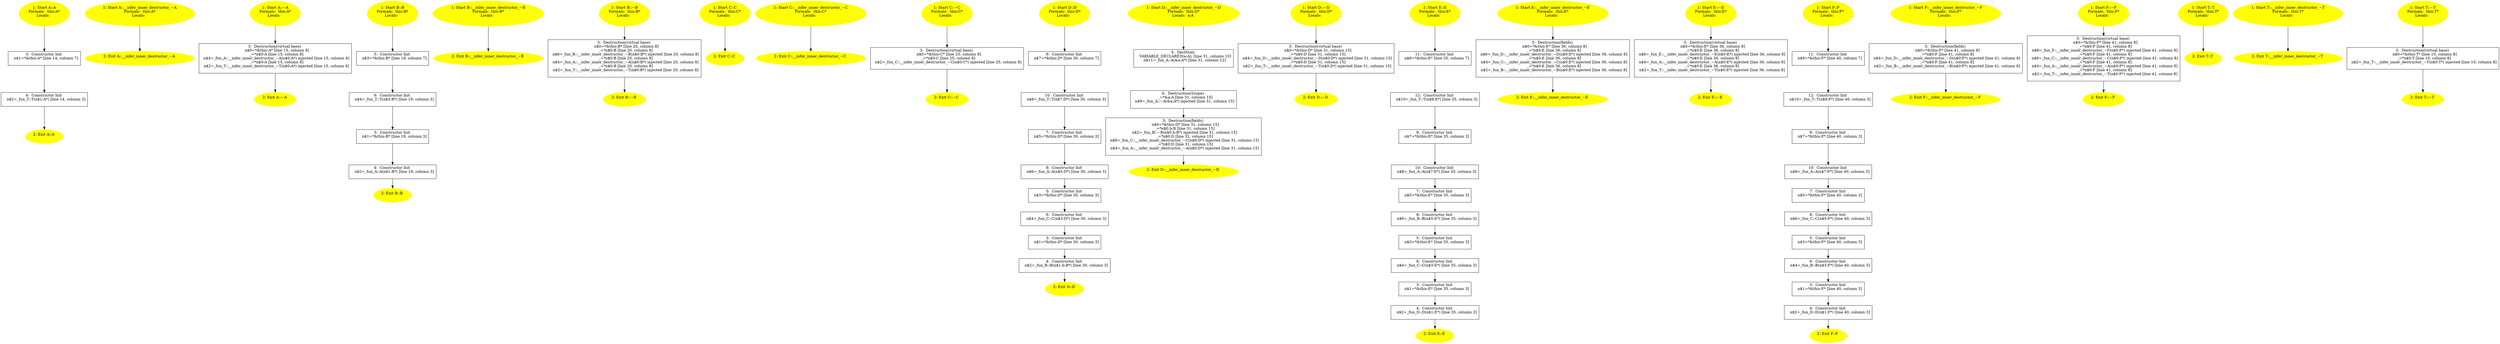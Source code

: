 /* @generated */
digraph cfg {
"A#A#{16649858826465904026}.401b4dff8916881d_1" [label="1: Start A::A\nFormals:  this:A*\nLocals:  \n  " color=yellow style=filled]
	

	 "A#A#{16649858826465904026}.401b4dff8916881d_1" -> "A#A#{16649858826465904026}.401b4dff8916881d_3" ;
"A#A#{16649858826465904026}.401b4dff8916881d_2" [label="2: Exit A::A \n  " color=yellow style=filled]
	

"A#A#{16649858826465904026}.401b4dff8916881d_3" [label="3:  Constructor Init \n   n$1=*&this:A* [line 14, column 7]\n " shape="box"]
	

	 "A#A#{16649858826465904026}.401b4dff8916881d_3" -> "A#A#{16649858826465904026}.401b4dff8916881d_4" ;
"A#A#{16649858826465904026}.401b4dff8916881d_4" [label="4:  Constructor Init \n   n$2=_fun_T::T(n$1:A*) [line 14, column 3]\n " shape="box"]
	

	 "A#A#{16649858826465904026}.401b4dff8916881d_4" -> "A#A#{16649858826465904026}.401b4dff8916881d_2" ;
"__infer_inner_destructor_~A#A#(66.afef2f12d7064cc4_1" [label="1: Start A::__infer_inner_destructor_~A\nFormals:  this:A*\nLocals:  \n  " color=yellow style=filled]
	

	 "__infer_inner_destructor_~A#A#(66.afef2f12d7064cc4_1" -> "__infer_inner_destructor_~A#A#(66.afef2f12d7064cc4_2" ;
"__infer_inner_destructor_~A#A#(66.afef2f12d7064cc4_2" [label="2: Exit A::__infer_inner_destructor_~A \n  " color=yellow style=filled]
	

"~A#A#(6691652126532499765).19ead045660e733f_1" [label="1: Start A::~A\nFormals:  this:A*\nLocals:  \n  " color=yellow style=filled]
	

	 "~A#A#(6691652126532499765).19ead045660e733f_1" -> "~A#A#(6691652126532499765).19ead045660e733f_3" ;
"~A#A#(6691652126532499765).19ead045660e733f_2" [label="2: Exit A::~A \n  " color=yellow style=filled]
	

"~A#A#(6691652126532499765).19ead045660e733f_3" [label="3:  Destruction(virtual base) \n   n$0=*&this:A* [line 15, column 8]\n  _=*n$0:A [line 15, column 8]\n  n$4=_fun_A::__infer_inner_destructor_~A(n$0:A*) injected [line 15, column 8]\n  _=*n$0:A [line 15, column 8]\n  n$2=_fun_T::__infer_inner_destructor_~T(n$0:A*) injected [line 15, column 8]\n " shape="box"]
	

	 "~A#A#(6691652126532499765).19ead045660e733f_3" -> "~A#A#(6691652126532499765).19ead045660e733f_2" ;
"B#B#{8928078380412315851}.724833206444e292_1" [label="1: Start B::B\nFormals:  this:B*\nLocals:  \n  " color=yellow style=filled]
	

	 "B#B#{8928078380412315851}.724833206444e292_1" -> "B#B#{8928078380412315851}.724833206444e292_5" ;
"B#B#{8928078380412315851}.724833206444e292_2" [label="2: Exit B::B \n  " color=yellow style=filled]
	

"B#B#{8928078380412315851}.724833206444e292_3" [label="3:  Constructor Init \n   n$1=*&this:B* [line 19, column 3]\n " shape="box"]
	

	 "B#B#{8928078380412315851}.724833206444e292_3" -> "B#B#{8928078380412315851}.724833206444e292_4" ;
"B#B#{8928078380412315851}.724833206444e292_4" [label="4:  Constructor Init \n   n$2=_fun_A::A(n$1:B*) [line 19, column 3]\n " shape="box"]
	

	 "B#B#{8928078380412315851}.724833206444e292_4" -> "B#B#{8928078380412315851}.724833206444e292_2" ;
"B#B#{8928078380412315851}.724833206444e292_5" [label="5:  Constructor Init \n   n$3=*&this:B* [line 19, column 7]\n " shape="box"]
	

	 "B#B#{8928078380412315851}.724833206444e292_5" -> "B#B#{8928078380412315851}.724833206444e292_6" ;
"B#B#{8928078380412315851}.724833206444e292_6" [label="6:  Constructor Init \n   n$4=_fun_T::T(n$3:B*) [line 19, column 3]\n " shape="box"]
	

	 "B#B#{8928078380412315851}.724833206444e292_6" -> "B#B#{8928078380412315851}.724833206444e292_3" ;
"__infer_inner_destructor_~B#B#(66.0eaac84399186c54_1" [label="1: Start B::__infer_inner_destructor_~B\nFormals:  this:B*\nLocals:  \n  " color=yellow style=filled]
	

	 "__infer_inner_destructor_~B#B#(66.0eaac84399186c54_1" -> "__infer_inner_destructor_~B#B#(66.0eaac84399186c54_2" ;
"__infer_inner_destructor_~B#B#(66.0eaac84399186c54_2" [label="2: Exit B::__infer_inner_destructor_~B \n  " color=yellow style=filled]
	

"~B#B#(6627935060446176348).797bf4e3099d233e_1" [label="1: Start B::~B\nFormals:  this:B*\nLocals:  \n  " color=yellow style=filled]
	

	 "~B#B#(6627935060446176348).797bf4e3099d233e_1" -> "~B#B#(6627935060446176348).797bf4e3099d233e_3" ;
"~B#B#(6627935060446176348).797bf4e3099d233e_2" [label="2: Exit B::~B \n  " color=yellow style=filled]
	

"~B#B#(6627935060446176348).797bf4e3099d233e_3" [label="3:  Destruction(virtual base) \n   n$0=*&this:B* [line 20, column 8]\n  _=*n$0:B [line 20, column 8]\n  n$6=_fun_B::__infer_inner_destructor_~B(n$0:B*) injected [line 20, column 8]\n  _=*n$0:B [line 20, column 8]\n  n$4=_fun_A::__infer_inner_destructor_~A(n$0:B*) injected [line 20, column 8]\n  _=*n$0:B [line 20, column 8]\n  n$2=_fun_T::__infer_inner_destructor_~T(n$0:B*) injected [line 20, column 8]\n " shape="box"]
	

	 "~B#B#(6627935060446176348).797bf4e3099d233e_3" -> "~B#B#(6627935060446176348).797bf4e3099d233e_2" ;
"C#C#{5244587546945854124}.35ff4f7dadbc80d1_1" [label="1: Start C::C\nFormals:  this:C*\nLocals:  \n  " color=yellow style=filled]
	

	 "C#C#{5244587546945854124}.35ff4f7dadbc80d1_1" -> "C#C#{5244587546945854124}.35ff4f7dadbc80d1_2" ;
"C#C#{5244587546945854124}.35ff4f7dadbc80d1_2" [label="2: Exit C::C \n  " color=yellow style=filled]
	

"__infer_inner_destructor_~C#C#(74.436af5c75e9d451b_1" [label="1: Start C::__infer_inner_destructor_~C\nFormals:  this:C*\nLocals:  \n  " color=yellow style=filled]
	

	 "__infer_inner_destructor_~C#C#(74.436af5c75e9d451b_1" -> "__infer_inner_destructor_~C#C#(74.436af5c75e9d451b_2" ;
"__infer_inner_destructor_~C#C#(74.436af5c75e9d451b_2" [label="2: Exit C::__infer_inner_destructor_~C \n  " color=yellow style=filled]
	

"~C#C#(7422570726995459483).abd241927cbcfbab_1" [label="1: Start C::~C\nFormals:  this:C*\nLocals:  \n  " color=yellow style=filled]
	

	 "~C#C#(7422570726995459483).abd241927cbcfbab_1" -> "~C#C#(7422570726995459483).abd241927cbcfbab_3" ;
"~C#C#(7422570726995459483).abd241927cbcfbab_2" [label="2: Exit C::~C \n  " color=yellow style=filled]
	

"~C#C#(7422570726995459483).abd241927cbcfbab_3" [label="3:  Destruction(virtual base) \n   n$0=*&this:C* [line 25, column 8]\n  _=*n$0:C [line 25, column 8]\n  n$2=_fun_C::__infer_inner_destructor_~C(n$0:C*) injected [line 25, column 8]\n " shape="box"]
	

	 "~C#C#(7422570726995459483).abd241927cbcfbab_3" -> "~C#C#(7422570726995459483).abd241927cbcfbab_2" ;
"D#D#{15354926930948875645}.d9099b8b7573ccbc_1" [label="1: Start D::D\nFormals:  this:D*\nLocals:  \n  " color=yellow style=filled]
	

	 "D#D#{15354926930948875645}.d9099b8b7573ccbc_1" -> "D#D#{15354926930948875645}.d9099b8b7573ccbc_9" ;
"D#D#{15354926930948875645}.d9099b8b7573ccbc_2" [label="2: Exit D::D \n  " color=yellow style=filled]
	

"D#D#{15354926930948875645}.d9099b8b7573ccbc_3" [label="3:  Constructor Init \n   n$1=*&this:D* [line 30, column 3]\n " shape="box"]
	

	 "D#D#{15354926930948875645}.d9099b8b7573ccbc_3" -> "D#D#{15354926930948875645}.d9099b8b7573ccbc_4" ;
"D#D#{15354926930948875645}.d9099b8b7573ccbc_4" [label="4:  Constructor Init \n   n$2=_fun_B::B(n$1.b:B*) [line 30, column 3]\n " shape="box"]
	

	 "D#D#{15354926930948875645}.d9099b8b7573ccbc_4" -> "D#D#{15354926930948875645}.d9099b8b7573ccbc_2" ;
"D#D#{15354926930948875645}.d9099b8b7573ccbc_5" [label="5:  Constructor Init \n   n$3=*&this:D* [line 30, column 3]\n " shape="box"]
	

	 "D#D#{15354926930948875645}.d9099b8b7573ccbc_5" -> "D#D#{15354926930948875645}.d9099b8b7573ccbc_6" ;
"D#D#{15354926930948875645}.d9099b8b7573ccbc_6" [label="6:  Constructor Init \n   n$4=_fun_C::C(n$3:D*) [line 30, column 3]\n " shape="box"]
	

	 "D#D#{15354926930948875645}.d9099b8b7573ccbc_6" -> "D#D#{15354926930948875645}.d9099b8b7573ccbc_3" ;
"D#D#{15354926930948875645}.d9099b8b7573ccbc_7" [label="7:  Constructor Init \n   n$5=*&this:D* [line 30, column 3]\n " shape="box"]
	

	 "D#D#{15354926930948875645}.d9099b8b7573ccbc_7" -> "D#D#{15354926930948875645}.d9099b8b7573ccbc_8" ;
"D#D#{15354926930948875645}.d9099b8b7573ccbc_8" [label="8:  Constructor Init \n   n$6=_fun_A::A(n$5:D*) [line 30, column 3]\n " shape="box"]
	

	 "D#D#{15354926930948875645}.d9099b8b7573ccbc_8" -> "D#D#{15354926930948875645}.d9099b8b7573ccbc_5" ;
"D#D#{15354926930948875645}.d9099b8b7573ccbc_9" [label="9:  Constructor Init \n   n$7=*&this:D* [line 30, column 7]\n " shape="box"]
	

	 "D#D#{15354926930948875645}.d9099b8b7573ccbc_9" -> "D#D#{15354926930948875645}.d9099b8b7573ccbc_10" ;
"D#D#{15354926930948875645}.d9099b8b7573ccbc_10" [label="10:  Constructor Init \n   n$8=_fun_T::T(n$7:D*) [line 30, column 3]\n " shape="box"]
	

	 "D#D#{15354926930948875645}.d9099b8b7573ccbc_10" -> "D#D#{15354926930948875645}.d9099b8b7573ccbc_7" ;
"__infer_inner_destructor_~D#D#(68.16de56fdd2396d9f_1" [label="1: Start D::__infer_inner_destructor_~D\nFormals:  this:D*\nLocals:  a:A \n  " color=yellow style=filled]
	

	 "__infer_inner_destructor_~D#D#(68.16de56fdd2396d9f_1" -> "__infer_inner_destructor_~D#D#(68.16de56fdd2396d9f_5" ;
"__infer_inner_destructor_~D#D#(68.16de56fdd2396d9f_2" [label="2: Exit D::__infer_inner_destructor_~D \n  " color=yellow style=filled]
	

"__infer_inner_destructor_~D#D#(68.16de56fdd2396d9f_3" [label="3:  Destruction(fields) \n   n$0=*&this:D* [line 31, column 15]\n  _=*n$0.b:B [line 31, column 15]\n  n$2=_fun_B::~B(n$0.b:B*) injected [line 31, column 15]\n  _=*n$0:D [line 31, column 15]\n  n$6=_fun_C::__infer_inner_destructor_~C(n$0:D*) injected [line 31, column 15]\n  _=*n$0:D [line 31, column 15]\n  n$4=_fun_A::__infer_inner_destructor_~A(n$0:D*) injected [line 31, column 15]\n " shape="box"]
	

	 "__infer_inner_destructor_~D#D#(68.16de56fdd2396d9f_3" -> "__infer_inner_destructor_~D#D#(68.16de56fdd2396d9f_2" ;
"__infer_inner_destructor_~D#D#(68.16de56fdd2396d9f_4" [label="4:  Destruction(Scope) \n   _=*&a:A [line 31, column 15]\n  n$9=_fun_A::~A(&a:A*) injected [line 31, column 15]\n " shape="box"]
	

	 "__infer_inner_destructor_~D#D#(68.16de56fdd2396d9f_4" -> "__infer_inner_destructor_~D#D#(68.16de56fdd2396d9f_3" ;
"__infer_inner_destructor_~D#D#(68.16de56fdd2396d9f_5" [label="5:  DeclStmt \n   VARIABLE_DECLARED(a:A); [line 31, column 10]\n  n$11=_fun_A::A(&a:A*) [line 31, column 12]\n " shape="box"]
	

	 "__infer_inner_destructor_~D#D#(68.16de56fdd2396d9f_5" -> "__infer_inner_destructor_~D#D#(68.16de56fdd2396d9f_4" ;
"~D#D#(6866635847777447554).8f21d230aff741aa_1" [label="1: Start D::~D\nFormals:  this:D*\nLocals:  \n  " color=yellow style=filled]
	

	 "~D#D#(6866635847777447554).8f21d230aff741aa_1" -> "~D#D#(6866635847777447554).8f21d230aff741aa_3" ;
"~D#D#(6866635847777447554).8f21d230aff741aa_2" [label="2: Exit D::~D \n  " color=yellow style=filled]
	

"~D#D#(6866635847777447554).8f21d230aff741aa_3" [label="3:  Destruction(virtual base) \n   n$0=*&this:D* [line 31, column 15]\n  _=*n$0:D [line 31, column 15]\n  n$4=_fun_D::__infer_inner_destructor_~D(n$0:D*) injected [line 31, column 15]\n  _=*n$0:D [line 31, column 15]\n  n$2=_fun_T::__infer_inner_destructor_~T(n$0:D*) injected [line 31, column 15]\n " shape="box"]
	

	 "~D#D#(6866635847777447554).8f21d230aff741aa_3" -> "~D#D#(6866635847777447554).8f21d230aff741aa_2" ;
"E#E#{9756747202958380830}.7c9a7789a6b3c0dc_1" [label="1: Start E::E\nFormals:  this:E*\nLocals:  \n  " color=yellow style=filled]
	

	 "E#E#{9756747202958380830}.7c9a7789a6b3c0dc_1" -> "E#E#{9756747202958380830}.7c9a7789a6b3c0dc_11" ;
"E#E#{9756747202958380830}.7c9a7789a6b3c0dc_2" [label="2: Exit E::E \n  " color=yellow style=filled]
	

"E#E#{9756747202958380830}.7c9a7789a6b3c0dc_3" [label="3:  Constructor Init \n   n$1=*&this:E* [line 35, column 3]\n " shape="box"]
	

	 "E#E#{9756747202958380830}.7c9a7789a6b3c0dc_3" -> "E#E#{9756747202958380830}.7c9a7789a6b3c0dc_4" ;
"E#E#{9756747202958380830}.7c9a7789a6b3c0dc_4" [label="4:  Constructor Init \n   n$2=_fun_D::D(n$1:E*) [line 35, column 3]\n " shape="box"]
	

	 "E#E#{9756747202958380830}.7c9a7789a6b3c0dc_4" -> "E#E#{9756747202958380830}.7c9a7789a6b3c0dc_2" ;
"E#E#{9756747202958380830}.7c9a7789a6b3c0dc_5" [label="5:  Constructor Init \n   n$3=*&this:E* [line 35, column 3]\n " shape="box"]
	

	 "E#E#{9756747202958380830}.7c9a7789a6b3c0dc_5" -> "E#E#{9756747202958380830}.7c9a7789a6b3c0dc_6" ;
"E#E#{9756747202958380830}.7c9a7789a6b3c0dc_6" [label="6:  Constructor Init \n   n$4=_fun_C::C(n$3:E*) [line 35, column 3]\n " shape="box"]
	

	 "E#E#{9756747202958380830}.7c9a7789a6b3c0dc_6" -> "E#E#{9756747202958380830}.7c9a7789a6b3c0dc_3" ;
"E#E#{9756747202958380830}.7c9a7789a6b3c0dc_7" [label="7:  Constructor Init \n   n$5=*&this:E* [line 35, column 3]\n " shape="box"]
	

	 "E#E#{9756747202958380830}.7c9a7789a6b3c0dc_7" -> "E#E#{9756747202958380830}.7c9a7789a6b3c0dc_8" ;
"E#E#{9756747202958380830}.7c9a7789a6b3c0dc_8" [label="8:  Constructor Init \n   n$6=_fun_B::B(n$5:E*) [line 35, column 3]\n " shape="box"]
	

	 "E#E#{9756747202958380830}.7c9a7789a6b3c0dc_8" -> "E#E#{9756747202958380830}.7c9a7789a6b3c0dc_5" ;
"E#E#{9756747202958380830}.7c9a7789a6b3c0dc_9" [label="9:  Constructor Init \n   n$7=*&this:E* [line 35, column 3]\n " shape="box"]
	

	 "E#E#{9756747202958380830}.7c9a7789a6b3c0dc_9" -> "E#E#{9756747202958380830}.7c9a7789a6b3c0dc_10" ;
"E#E#{9756747202958380830}.7c9a7789a6b3c0dc_10" [label="10:  Constructor Init \n   n$8=_fun_A::A(n$7:E*) [line 35, column 3]\n " shape="box"]
	

	 "E#E#{9756747202958380830}.7c9a7789a6b3c0dc_10" -> "E#E#{9756747202958380830}.7c9a7789a6b3c0dc_7" ;
"E#E#{9756747202958380830}.7c9a7789a6b3c0dc_11" [label="11:  Constructor Init \n   n$9=*&this:E* [line 35, column 7]\n " shape="box"]
	

	 "E#E#{9756747202958380830}.7c9a7789a6b3c0dc_11" -> "E#E#{9756747202958380830}.7c9a7789a6b3c0dc_12" ;
"E#E#{9756747202958380830}.7c9a7789a6b3c0dc_12" [label="12:  Constructor Init \n   n$10=_fun_T::T(n$9:E*) [line 35, column 3]\n " shape="box"]
	

	 "E#E#{9756747202958380830}.7c9a7789a6b3c0dc_12" -> "E#E#{9756747202958380830}.7c9a7789a6b3c0dc_9" ;
"__infer_inner_destructor_~E#E#(43.b00342f9742d6431_1" [label="1: Start E::__infer_inner_destructor_~E\nFormals:  this:E*\nLocals:  \n  " color=yellow style=filled]
	

	 "__infer_inner_destructor_~E#E#(43.b00342f9742d6431_1" -> "__infer_inner_destructor_~E#E#(43.b00342f9742d6431_3" ;
"__infer_inner_destructor_~E#E#(43.b00342f9742d6431_2" [label="2: Exit E::__infer_inner_destructor_~E \n  " color=yellow style=filled]
	

"__infer_inner_destructor_~E#E#(43.b00342f9742d6431_3" [label="3:  Destruction(fields) \n   n$0=*&this:E* [line 36, column 8]\n  _=*n$0:E [line 36, column 8]\n  n$6=_fun_D::__infer_inner_destructor_~D(n$0:E*) injected [line 36, column 8]\n  _=*n$0:E [line 36, column 8]\n  n$4=_fun_C::__infer_inner_destructor_~C(n$0:E*) injected [line 36, column 8]\n  _=*n$0:E [line 36, column 8]\n  n$2=_fun_B::__infer_inner_destructor_~B(n$0:E*) injected [line 36, column 8]\n " shape="box"]
	

	 "__infer_inner_destructor_~E#E#(43.b00342f9742d6431_3" -> "__infer_inner_destructor_~E#E#(43.b00342f9742d6431_2" ;
"~E#E#(4366070428831679553).8510eb940e49edf8_1" [label="1: Start E::~E\nFormals:  this:E*\nLocals:  \n  " color=yellow style=filled]
	

	 "~E#E#(4366070428831679553).8510eb940e49edf8_1" -> "~E#E#(4366070428831679553).8510eb940e49edf8_3" ;
"~E#E#(4366070428831679553).8510eb940e49edf8_2" [label="2: Exit E::~E \n  " color=yellow style=filled]
	

"~E#E#(4366070428831679553).8510eb940e49edf8_3" [label="3:  Destruction(virtual base) \n   n$0=*&this:E* [line 36, column 8]\n  _=*n$0:E [line 36, column 8]\n  n$6=_fun_E::__infer_inner_destructor_~E(n$0:E*) injected [line 36, column 8]\n  _=*n$0:E [line 36, column 8]\n  n$4=_fun_A::__infer_inner_destructor_~A(n$0:E*) injected [line 36, column 8]\n  _=*n$0:E [line 36, column 8]\n  n$2=_fun_T::__infer_inner_destructor_~T(n$0:E*) injected [line 36, column 8]\n " shape="box"]
	

	 "~E#E#(4366070428831679553).8510eb940e49edf8_3" -> "~E#E#(4366070428831679553).8510eb940e49edf8_2" ;
"F#F#{9967085360295969999}.d1320a3cb11a3b8a_1" [label="1: Start F::F\nFormals:  this:F*\nLocals:  \n  " color=yellow style=filled]
	

	 "F#F#{9967085360295969999}.d1320a3cb11a3b8a_1" -> "F#F#{9967085360295969999}.d1320a3cb11a3b8a_11" ;
"F#F#{9967085360295969999}.d1320a3cb11a3b8a_2" [label="2: Exit F::F \n  " color=yellow style=filled]
	

"F#F#{9967085360295969999}.d1320a3cb11a3b8a_3" [label="3:  Constructor Init \n   n$1=*&this:F* [line 40, column 3]\n " shape="box"]
	

	 "F#F#{9967085360295969999}.d1320a3cb11a3b8a_3" -> "F#F#{9967085360295969999}.d1320a3cb11a3b8a_4" ;
"F#F#{9967085360295969999}.d1320a3cb11a3b8a_4" [label="4:  Constructor Init \n   n$2=_fun_D::D(n$1:F*) [line 40, column 3]\n " shape="box"]
	

	 "F#F#{9967085360295969999}.d1320a3cb11a3b8a_4" -> "F#F#{9967085360295969999}.d1320a3cb11a3b8a_2" ;
"F#F#{9967085360295969999}.d1320a3cb11a3b8a_5" [label="5:  Constructor Init \n   n$3=*&this:F* [line 40, column 3]\n " shape="box"]
	

	 "F#F#{9967085360295969999}.d1320a3cb11a3b8a_5" -> "F#F#{9967085360295969999}.d1320a3cb11a3b8a_6" ;
"F#F#{9967085360295969999}.d1320a3cb11a3b8a_6" [label="6:  Constructor Init \n   n$4=_fun_B::B(n$3:F*) [line 40, column 3]\n " shape="box"]
	

	 "F#F#{9967085360295969999}.d1320a3cb11a3b8a_6" -> "F#F#{9967085360295969999}.d1320a3cb11a3b8a_3" ;
"F#F#{9967085360295969999}.d1320a3cb11a3b8a_7" [label="7:  Constructor Init \n   n$5=*&this:F* [line 40, column 3]\n " shape="box"]
	

	 "F#F#{9967085360295969999}.d1320a3cb11a3b8a_7" -> "F#F#{9967085360295969999}.d1320a3cb11a3b8a_8" ;
"F#F#{9967085360295969999}.d1320a3cb11a3b8a_8" [label="8:  Constructor Init \n   n$6=_fun_C::C(n$5:F*) [line 40, column 3]\n " shape="box"]
	

	 "F#F#{9967085360295969999}.d1320a3cb11a3b8a_8" -> "F#F#{9967085360295969999}.d1320a3cb11a3b8a_5" ;
"F#F#{9967085360295969999}.d1320a3cb11a3b8a_9" [label="9:  Constructor Init \n   n$7=*&this:F* [line 40, column 3]\n " shape="box"]
	

	 "F#F#{9967085360295969999}.d1320a3cb11a3b8a_9" -> "F#F#{9967085360295969999}.d1320a3cb11a3b8a_10" ;
"F#F#{9967085360295969999}.d1320a3cb11a3b8a_10" [label="10:  Constructor Init \n   n$8=_fun_A::A(n$7:F*) [line 40, column 3]\n " shape="box"]
	

	 "F#F#{9967085360295969999}.d1320a3cb11a3b8a_10" -> "F#F#{9967085360295969999}.d1320a3cb11a3b8a_7" ;
"F#F#{9967085360295969999}.d1320a3cb11a3b8a_11" [label="11:  Constructor Init \n   n$9=*&this:F* [line 40, column 7]\n " shape="box"]
	

	 "F#F#{9967085360295969999}.d1320a3cb11a3b8a_11" -> "F#F#{9967085360295969999}.d1320a3cb11a3b8a_12" ;
"F#F#{9967085360295969999}.d1320a3cb11a3b8a_12" [label="12:  Constructor Init \n   n$10=_fun_T::T(n$9:F*) [line 40, column 3]\n " shape="box"]
	

	 "F#F#{9967085360295969999}.d1320a3cb11a3b8a_12" -> "F#F#{9967085360295969999}.d1320a3cb11a3b8a_9" ;
"__infer_inner_destructor_~F#F#(44.d644b944bc6d5dec_1" [label="1: Start F::__infer_inner_destructor_~F\nFormals:  this:F*\nLocals:  \n  " color=yellow style=filled]
	

	 "__infer_inner_destructor_~F#F#(44.d644b944bc6d5dec_1" -> "__infer_inner_destructor_~F#F#(44.d644b944bc6d5dec_3" ;
"__infer_inner_destructor_~F#F#(44.d644b944bc6d5dec_2" [label="2: Exit F::__infer_inner_destructor_~F \n  " color=yellow style=filled]
	

"__infer_inner_destructor_~F#F#(44.d644b944bc6d5dec_3" [label="3:  Destruction(fields) \n   n$0=*&this:F* [line 41, column 8]\n  _=*n$0:F [line 41, column 8]\n  n$4=_fun_D::__infer_inner_destructor_~D(n$0:F*) injected [line 41, column 8]\n  _=*n$0:F [line 41, column 8]\n  n$2=_fun_B::__infer_inner_destructor_~B(n$0:F*) injected [line 41, column 8]\n " shape="box"]
	

	 "__infer_inner_destructor_~F#F#(44.d644b944bc6d5dec_3" -> "__infer_inner_destructor_~F#F#(44.d644b944bc6d5dec_2" ;
"~F#F#(4479115064935782264).a7c9703000cea68e_1" [label="1: Start F::~F\nFormals:  this:F*\nLocals:  \n  " color=yellow style=filled]
	

	 "~F#F#(4479115064935782264).a7c9703000cea68e_1" -> "~F#F#(4479115064935782264).a7c9703000cea68e_3" ;
"~F#F#(4479115064935782264).a7c9703000cea68e_2" [label="2: Exit F::~F \n  " color=yellow style=filled]
	

"~F#F#(4479115064935782264).a7c9703000cea68e_3" [label="3:  Destruction(virtual base) \n   n$0=*&this:F* [line 41, column 8]\n  _=*n$0:F [line 41, column 8]\n  n$8=_fun_F::__infer_inner_destructor_~F(n$0:F*) injected [line 41, column 8]\n  _=*n$0:F [line 41, column 8]\n  n$6=_fun_C::__infer_inner_destructor_~C(n$0:F*) injected [line 41, column 8]\n  _=*n$0:F [line 41, column 8]\n  n$4=_fun_A::__infer_inner_destructor_~A(n$0:F*) injected [line 41, column 8]\n  _=*n$0:F [line 41, column 8]\n  n$2=_fun_T::__infer_inner_destructor_~T(n$0:F*) injected [line 41, column 8]\n " shape="box"]
	

	 "~F#F#(4479115064935782264).a7c9703000cea68e_3" -> "~F#F#(4479115064935782264).a7c9703000cea68e_2" ;
"T#T#{16041012105457934125}.31efd09500985bfb_1" [label="1: Start T::T\nFormals:  this:T*\nLocals:  \n  " color=yellow style=filled]
	

	 "T#T#{16041012105457934125}.31efd09500985bfb_1" -> "T#T#{16041012105457934125}.31efd09500985bfb_2" ;
"T#T#{16041012105457934125}.31efd09500985bfb_2" [label="2: Exit T::T \n  " color=yellow style=filled]
	

"__infer_inner_destructor_~T#T#(14.23ce4dfbe7a360d7_1" [label="1: Start T::__infer_inner_destructor_~T\nFormals:  this:T*\nLocals:  \n  " color=yellow style=filled]
	

	 "__infer_inner_destructor_~T#T#(14.23ce4dfbe7a360d7_1" -> "__infer_inner_destructor_~T#T#(14.23ce4dfbe7a360d7_2" ;
"__infer_inner_destructor_~T#T#(14.23ce4dfbe7a360d7_2" [label="2: Exit T::__infer_inner_destructor_~T \n  " color=yellow style=filled]
	

"~T#T#(1446262129501020082).b0f7df08851299bb_1" [label="1: Start T::~T\nFormals:  this:T*\nLocals:  \n  " color=yellow style=filled]
	

	 "~T#T#(1446262129501020082).b0f7df08851299bb_1" -> "~T#T#(1446262129501020082).b0f7df08851299bb_3" ;
"~T#T#(1446262129501020082).b0f7df08851299bb_2" [label="2: Exit T::~T \n  " color=yellow style=filled]
	

"~T#T#(1446262129501020082).b0f7df08851299bb_3" [label="3:  Destruction(virtual base) \n   n$0=*&this:T* [line 10, column 8]\n  _=*n$0:T [line 10, column 8]\n  n$2=_fun_T::__infer_inner_destructor_~T(n$0:T*) injected [line 10, column 8]\n " shape="box"]
	

	 "~T#T#(1446262129501020082).b0f7df08851299bb_3" -> "~T#T#(1446262129501020082).b0f7df08851299bb_2" ;
}
